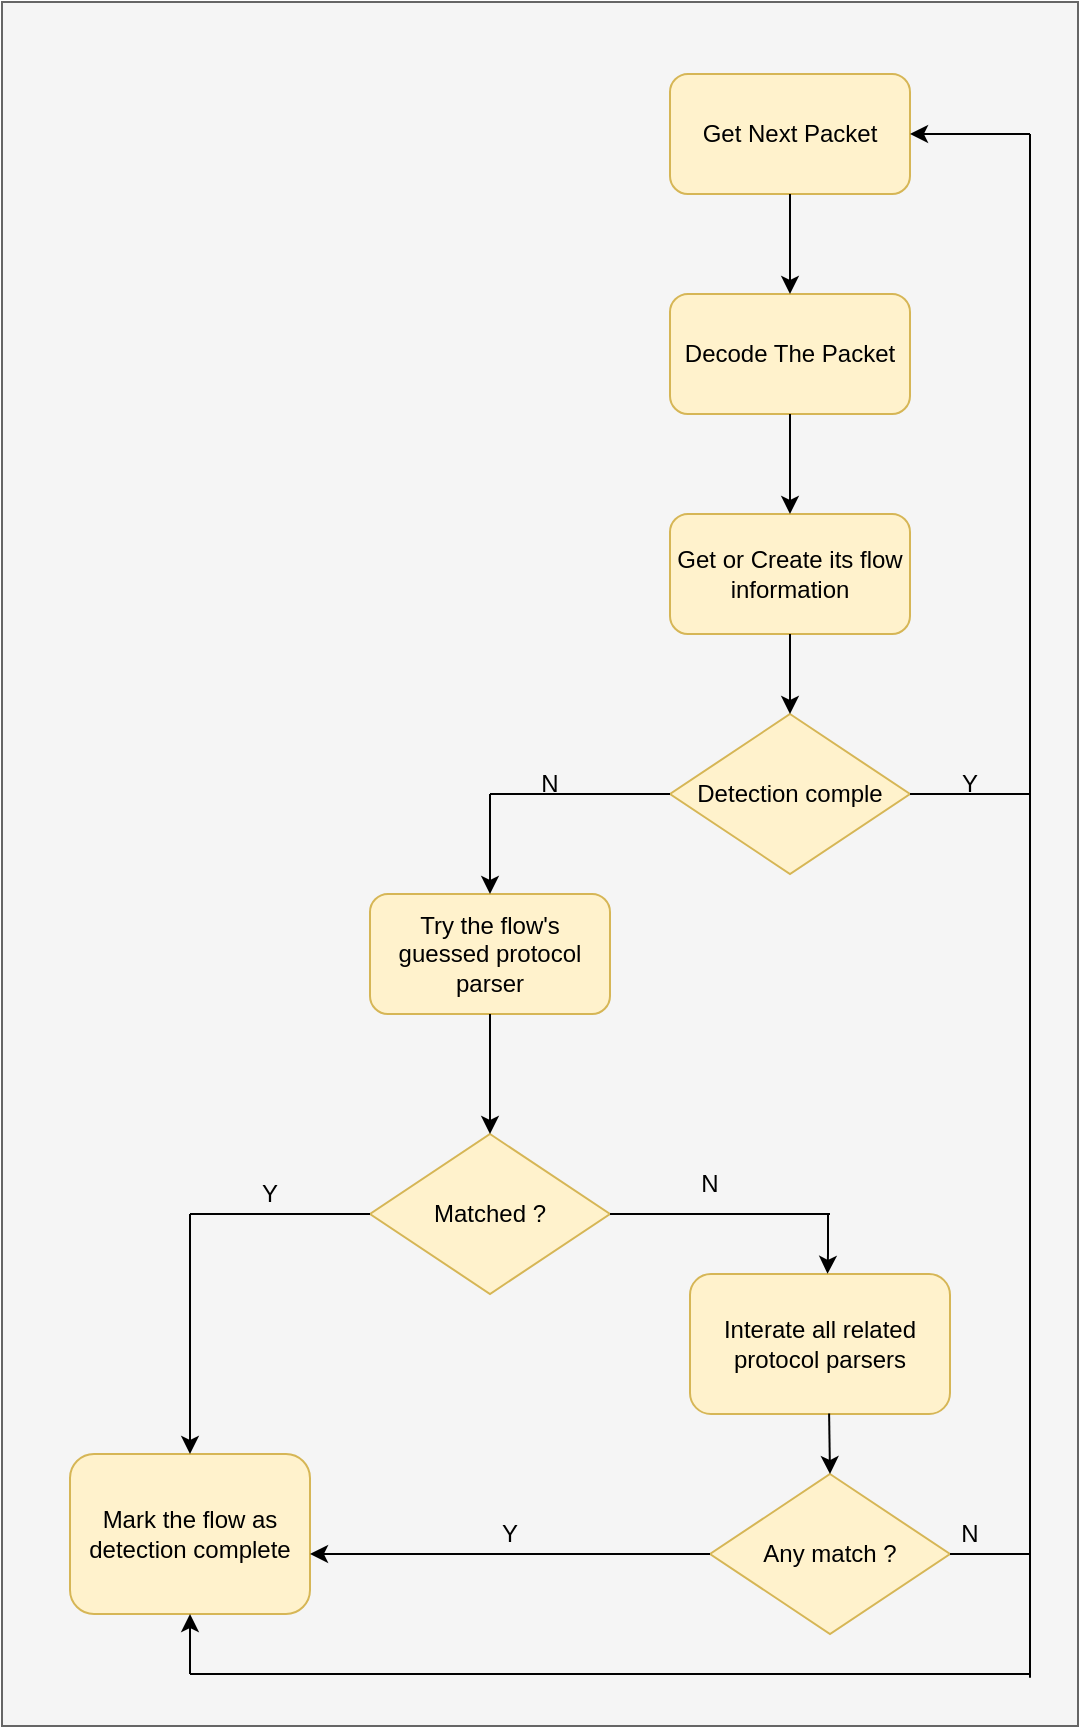 <mxfile version="15.8.8" type="github">
  <diagram id="zPdQDO2BHrnkO6Bnxim7" name="Page-1">
    <mxGraphModel dx="1730" dy="980" grid="0" gridSize="10" guides="1" tooltips="1" connect="1" arrows="1" fold="1" page="1" pageScale="1" pageWidth="8027" pageHeight="11069" math="0" shadow="0">
      <root>
        <mxCell id="0" />
        <mxCell id="1" parent="0" />
        <mxCell id="nL3LVKHf3PGZec1ZT4CG-43" value="" style="rounded=0;whiteSpace=wrap;html=1;fillColor=#f5f5f5;fontColor=#333333;strokeColor=#666666;" vertex="1" parent="1">
          <mxGeometry x="1256" y="214" width="538" height="862" as="geometry" />
        </mxCell>
        <mxCell id="nL3LVKHf3PGZec1ZT4CG-1" value="Get Next Packet" style="rounded=1;whiteSpace=wrap;html=1;fillColor=#fff2cc;strokeColor=#d6b656;" vertex="1" parent="1">
          <mxGeometry x="1590" y="250" width="120" height="60" as="geometry" />
        </mxCell>
        <mxCell id="nL3LVKHf3PGZec1ZT4CG-2" value="Decode The Packet" style="rounded=1;whiteSpace=wrap;html=1;fillColor=#fff2cc;strokeColor=#d6b656;" vertex="1" parent="1">
          <mxGeometry x="1590" y="360" width="120" height="60" as="geometry" />
        </mxCell>
        <mxCell id="nL3LVKHf3PGZec1ZT4CG-3" value="Get or Create its flow information" style="rounded=1;whiteSpace=wrap;html=1;fillColor=#fff2cc;strokeColor=#d6b656;" vertex="1" parent="1">
          <mxGeometry x="1590" y="470" width="120" height="60" as="geometry" />
        </mxCell>
        <mxCell id="nL3LVKHf3PGZec1ZT4CG-4" value="Detection comple" style="rhombus;whiteSpace=wrap;html=1;fillColor=#fff2cc;strokeColor=#d6b656;" vertex="1" parent="1">
          <mxGeometry x="1590" y="570" width="120" height="80" as="geometry" />
        </mxCell>
        <mxCell id="nL3LVKHf3PGZec1ZT4CG-5" value="Try the flow&#39;s guessed protocol parser" style="rounded=1;whiteSpace=wrap;html=1;fillColor=#fff2cc;strokeColor=#d6b656;" vertex="1" parent="1">
          <mxGeometry x="1440" y="660" width="120" height="60" as="geometry" />
        </mxCell>
        <mxCell id="nL3LVKHf3PGZec1ZT4CG-6" value="Matched ?" style="rhombus;whiteSpace=wrap;html=1;fillColor=#fff2cc;strokeColor=#d6b656;" vertex="1" parent="1">
          <mxGeometry x="1440" y="780" width="120" height="80" as="geometry" />
        </mxCell>
        <mxCell id="nL3LVKHf3PGZec1ZT4CG-7" value="Interate all related protocol parsers" style="rounded=1;whiteSpace=wrap;html=1;fillColor=#fff2cc;strokeColor=#d6b656;" vertex="1" parent="1">
          <mxGeometry x="1600" y="850" width="130" height="70" as="geometry" />
        </mxCell>
        <mxCell id="nL3LVKHf3PGZec1ZT4CG-8" value="Any match ?" style="rhombus;whiteSpace=wrap;html=1;fillColor=#fff2cc;strokeColor=#d6b656;" vertex="1" parent="1">
          <mxGeometry x="1610" y="950" width="120" height="80" as="geometry" />
        </mxCell>
        <mxCell id="nL3LVKHf3PGZec1ZT4CG-10" value="Mark the flow as detection complete" style="rounded=1;whiteSpace=wrap;html=1;fillColor=#fff2cc;strokeColor=#d6b656;" vertex="1" parent="1">
          <mxGeometry x="1290" y="940" width="120" height="80" as="geometry" />
        </mxCell>
        <mxCell id="nL3LVKHf3PGZec1ZT4CG-11" value="" style="endArrow=classic;html=1;rounded=0;exitX=0.5;exitY=1;exitDx=0;exitDy=0;entryX=0.5;entryY=0;entryDx=0;entryDy=0;" edge="1" parent="1" source="nL3LVKHf3PGZec1ZT4CG-1" target="nL3LVKHf3PGZec1ZT4CG-2">
          <mxGeometry width="50" height="50" relative="1" as="geometry">
            <mxPoint x="1620" y="370" as="sourcePoint" />
            <mxPoint x="1670" y="320" as="targetPoint" />
          </mxGeometry>
        </mxCell>
        <mxCell id="nL3LVKHf3PGZec1ZT4CG-12" value="" style="endArrow=classic;html=1;rounded=0;exitX=0.5;exitY=1;exitDx=0;exitDy=0;entryX=0.5;entryY=0;entryDx=0;entryDy=0;" edge="1" parent="1" source="nL3LVKHf3PGZec1ZT4CG-2" target="nL3LVKHf3PGZec1ZT4CG-3">
          <mxGeometry width="50" height="50" relative="1" as="geometry">
            <mxPoint x="1620" y="470" as="sourcePoint" />
            <mxPoint x="1670" y="420" as="targetPoint" />
          </mxGeometry>
        </mxCell>
        <mxCell id="nL3LVKHf3PGZec1ZT4CG-14" value="" style="endArrow=classic;html=1;rounded=0;exitX=0.5;exitY=1;exitDx=0;exitDy=0;entryX=0.5;entryY=0;entryDx=0;entryDy=0;" edge="1" parent="1" source="nL3LVKHf3PGZec1ZT4CG-3" target="nL3LVKHf3PGZec1ZT4CG-4">
          <mxGeometry width="50" height="50" relative="1" as="geometry">
            <mxPoint x="1630" y="580" as="sourcePoint" />
            <mxPoint x="1680" y="530" as="targetPoint" />
          </mxGeometry>
        </mxCell>
        <mxCell id="nL3LVKHf3PGZec1ZT4CG-16" value="" style="endArrow=classic;html=1;rounded=0;entryX=0.5;entryY=0;entryDx=0;entryDy=0;" edge="1" parent="1" target="nL3LVKHf3PGZec1ZT4CG-5">
          <mxGeometry width="50" height="50" relative="1" as="geometry">
            <mxPoint x="1500" y="610" as="sourcePoint" />
            <mxPoint x="1550" y="560" as="targetPoint" />
          </mxGeometry>
        </mxCell>
        <mxCell id="nL3LVKHf3PGZec1ZT4CG-18" value="" style="endArrow=none;html=1;rounded=0;entryX=0;entryY=0.5;entryDx=0;entryDy=0;" edge="1" parent="1" target="nL3LVKHf3PGZec1ZT4CG-4">
          <mxGeometry width="50" height="50" relative="1" as="geometry">
            <mxPoint x="1500" y="610" as="sourcePoint" />
            <mxPoint x="1550" y="590" as="targetPoint" />
          </mxGeometry>
        </mxCell>
        <mxCell id="nL3LVKHf3PGZec1ZT4CG-19" value="" style="endArrow=classic;html=1;rounded=0;entryX=0.5;entryY=0;entryDx=0;entryDy=0;exitX=0.5;exitY=1;exitDx=0;exitDy=0;" edge="1" parent="1" source="nL3LVKHf3PGZec1ZT4CG-5" target="nL3LVKHf3PGZec1ZT4CG-6">
          <mxGeometry width="50" height="50" relative="1" as="geometry">
            <mxPoint x="1480" y="780" as="sourcePoint" />
            <mxPoint x="1530" y="730" as="targetPoint" />
          </mxGeometry>
        </mxCell>
        <mxCell id="nL3LVKHf3PGZec1ZT4CG-20" value="" style="endArrow=classic;html=1;rounded=0;entryX=0.5;entryY=0;entryDx=0;entryDy=0;" edge="1" parent="1" target="nL3LVKHf3PGZec1ZT4CG-10">
          <mxGeometry width="50" height="50" relative="1" as="geometry">
            <mxPoint x="1350" y="820" as="sourcePoint" />
            <mxPoint x="1390" y="880" as="targetPoint" />
          </mxGeometry>
        </mxCell>
        <mxCell id="nL3LVKHf3PGZec1ZT4CG-21" value="" style="endArrow=classic;html=1;rounded=0;entryX=0.529;entryY=-0.001;entryDx=0;entryDy=0;entryPerimeter=0;" edge="1" parent="1" target="nL3LVKHf3PGZec1ZT4CG-7">
          <mxGeometry width="50" height="50" relative="1" as="geometry">
            <mxPoint x="1669" y="820" as="sourcePoint" />
            <mxPoint x="1710" y="790" as="targetPoint" />
            <Array as="points">
              <mxPoint x="1669" y="840" />
            </Array>
          </mxGeometry>
        </mxCell>
        <mxCell id="nL3LVKHf3PGZec1ZT4CG-22" value="" style="endArrow=none;html=1;rounded=0;exitX=1;exitY=0.5;exitDx=0;exitDy=0;" edge="1" parent="1" source="nL3LVKHf3PGZec1ZT4CG-6">
          <mxGeometry width="50" height="50" relative="1" as="geometry">
            <mxPoint x="1620" y="810" as="sourcePoint" />
            <mxPoint x="1670" y="820" as="targetPoint" />
          </mxGeometry>
        </mxCell>
        <mxCell id="nL3LVKHf3PGZec1ZT4CG-23" value="" style="endArrow=none;html=1;rounded=0;entryX=0;entryY=0.5;entryDx=0;entryDy=0;" edge="1" parent="1" target="nL3LVKHf3PGZec1ZT4CG-6">
          <mxGeometry width="50" height="50" relative="1" as="geometry">
            <mxPoint x="1350" y="820" as="sourcePoint" />
            <mxPoint x="1420" y="790" as="targetPoint" />
          </mxGeometry>
        </mxCell>
        <mxCell id="nL3LVKHf3PGZec1ZT4CG-24" value="" style="endArrow=classic;html=1;rounded=0;exitX=0.535;exitY=0.997;exitDx=0;exitDy=0;exitPerimeter=0;entryX=0.5;entryY=0;entryDx=0;entryDy=0;" edge="1" parent="1" source="nL3LVKHf3PGZec1ZT4CG-7" target="nL3LVKHf3PGZec1ZT4CG-8">
          <mxGeometry width="50" height="50" relative="1" as="geometry">
            <mxPoint x="1640" y="970" as="sourcePoint" />
            <mxPoint x="1690" y="920" as="targetPoint" />
          </mxGeometry>
        </mxCell>
        <mxCell id="nL3LVKHf3PGZec1ZT4CG-25" value="" style="endArrow=classic;html=1;rounded=0;exitX=0;exitY=0.5;exitDx=0;exitDy=0;" edge="1" parent="1" source="nL3LVKHf3PGZec1ZT4CG-8">
          <mxGeometry width="50" height="50" relative="1" as="geometry">
            <mxPoint x="1450" y="1010" as="sourcePoint" />
            <mxPoint x="1410" y="990" as="targetPoint" />
          </mxGeometry>
        </mxCell>
        <mxCell id="nL3LVKHf3PGZec1ZT4CG-26" value="" style="endArrow=classic;html=1;rounded=0;entryX=1;entryY=0.5;entryDx=0;entryDy=0;" edge="1" parent="1" target="nL3LVKHf3PGZec1ZT4CG-1">
          <mxGeometry width="50" height="50" relative="1" as="geometry">
            <mxPoint x="1770" y="280" as="sourcePoint" />
            <mxPoint x="1800" y="240" as="targetPoint" />
          </mxGeometry>
        </mxCell>
        <mxCell id="nL3LVKHf3PGZec1ZT4CG-27" value="" style="endArrow=none;html=1;rounded=0;" edge="1" parent="1">
          <mxGeometry width="50" height="50" relative="1" as="geometry">
            <mxPoint x="1770" y="1051.882" as="sourcePoint" />
            <mxPoint x="1770" y="280" as="targetPoint" />
          </mxGeometry>
        </mxCell>
        <mxCell id="nL3LVKHf3PGZec1ZT4CG-28" value="" style="endArrow=none;html=1;rounded=0;" edge="1" parent="1">
          <mxGeometry width="50" height="50" relative="1" as="geometry">
            <mxPoint x="1350" y="1050" as="sourcePoint" />
            <mxPoint x="1770" y="1050" as="targetPoint" />
          </mxGeometry>
        </mxCell>
        <mxCell id="nL3LVKHf3PGZec1ZT4CG-29" value="" style="endArrow=classic;html=1;rounded=0;entryX=0.5;entryY=1;entryDx=0;entryDy=0;" edge="1" parent="1" target="nL3LVKHf3PGZec1ZT4CG-10">
          <mxGeometry width="50" height="50" relative="1" as="geometry">
            <mxPoint x="1350" y="1050" as="sourcePoint" />
            <mxPoint x="1380" y="1010" as="targetPoint" />
          </mxGeometry>
        </mxCell>
        <mxCell id="nL3LVKHf3PGZec1ZT4CG-30" value="" style="endArrow=none;html=1;rounded=0;exitX=1;exitY=0.5;exitDx=0;exitDy=0;startArrow=none;" edge="1" parent="1" source="nL3LVKHf3PGZec1ZT4CG-38">
          <mxGeometry width="50" height="50" relative="1" as="geometry">
            <mxPoint x="1730" y="1010" as="sourcePoint" />
            <mxPoint x="1770" y="990" as="targetPoint" />
          </mxGeometry>
        </mxCell>
        <mxCell id="nL3LVKHf3PGZec1ZT4CG-31" value="" style="endArrow=none;html=1;rounded=0;exitX=1;exitY=0.5;exitDx=0;exitDy=0;" edge="1" parent="1" source="nL3LVKHf3PGZec1ZT4CG-4">
          <mxGeometry width="50" height="50" relative="1" as="geometry">
            <mxPoint x="1720" y="630" as="sourcePoint" />
            <mxPoint x="1770" y="610" as="targetPoint" />
          </mxGeometry>
        </mxCell>
        <mxCell id="nL3LVKHf3PGZec1ZT4CG-32" value="N" style="text;html=1;strokeColor=none;fillColor=none;align=center;verticalAlign=middle;whiteSpace=wrap;rounded=0;" vertex="1" parent="1">
          <mxGeometry x="1500" y="590" width="60" height="30" as="geometry" />
        </mxCell>
        <mxCell id="nL3LVKHf3PGZec1ZT4CG-33" value="Y" style="text;html=1;strokeColor=none;fillColor=none;align=center;verticalAlign=middle;whiteSpace=wrap;rounded=0;" vertex="1" parent="1">
          <mxGeometry x="1710" y="590" width="60" height="30" as="geometry" />
        </mxCell>
        <mxCell id="nL3LVKHf3PGZec1ZT4CG-34" value="Y" style="text;html=1;strokeColor=none;fillColor=none;align=center;verticalAlign=middle;whiteSpace=wrap;rounded=0;" vertex="1" parent="1">
          <mxGeometry x="1360" y="800" width="60" height="20" as="geometry" />
        </mxCell>
        <mxCell id="nL3LVKHf3PGZec1ZT4CG-35" value="N" style="text;html=1;strokeColor=none;fillColor=none;align=center;verticalAlign=middle;whiteSpace=wrap;rounded=0;" vertex="1" parent="1">
          <mxGeometry x="1580" y="790" width="60" height="30" as="geometry" />
        </mxCell>
        <mxCell id="nL3LVKHf3PGZec1ZT4CG-36" value="Y" style="text;html=1;strokeColor=none;fillColor=none;align=center;verticalAlign=middle;whiteSpace=wrap;rounded=0;" vertex="1" parent="1">
          <mxGeometry x="1480" y="970" width="60" height="20" as="geometry" />
        </mxCell>
        <mxCell id="nL3LVKHf3PGZec1ZT4CG-38" value="N" style="text;html=1;strokeColor=none;fillColor=none;align=center;verticalAlign=middle;whiteSpace=wrap;rounded=0;" vertex="1" parent="1">
          <mxGeometry x="1710" y="970" width="60" height="20" as="geometry" />
        </mxCell>
        <mxCell id="nL3LVKHf3PGZec1ZT4CG-40" value="" style="endArrow=none;html=1;rounded=0;exitX=1;exitY=0.5;exitDx=0;exitDy=0;" edge="1" parent="1" source="nL3LVKHf3PGZec1ZT4CG-8" target="nL3LVKHf3PGZec1ZT4CG-38">
          <mxGeometry width="50" height="50" relative="1" as="geometry">
            <mxPoint x="1730" y="990" as="sourcePoint" />
            <mxPoint x="1770" y="990" as="targetPoint" />
          </mxGeometry>
        </mxCell>
        <mxCell id="nL3LVKHf3PGZec1ZT4CG-41" value="" style="endArrow=none;html=1;rounded=0;entryX=1;entryY=1;entryDx=0;entryDy=0;" edge="1" parent="1" target="nL3LVKHf3PGZec1ZT4CG-38">
          <mxGeometry width="50" height="50" relative="1" as="geometry">
            <mxPoint x="1730" y="990" as="sourcePoint" />
            <mxPoint x="1780" y="990" as="targetPoint" />
          </mxGeometry>
        </mxCell>
      </root>
    </mxGraphModel>
  </diagram>
</mxfile>
